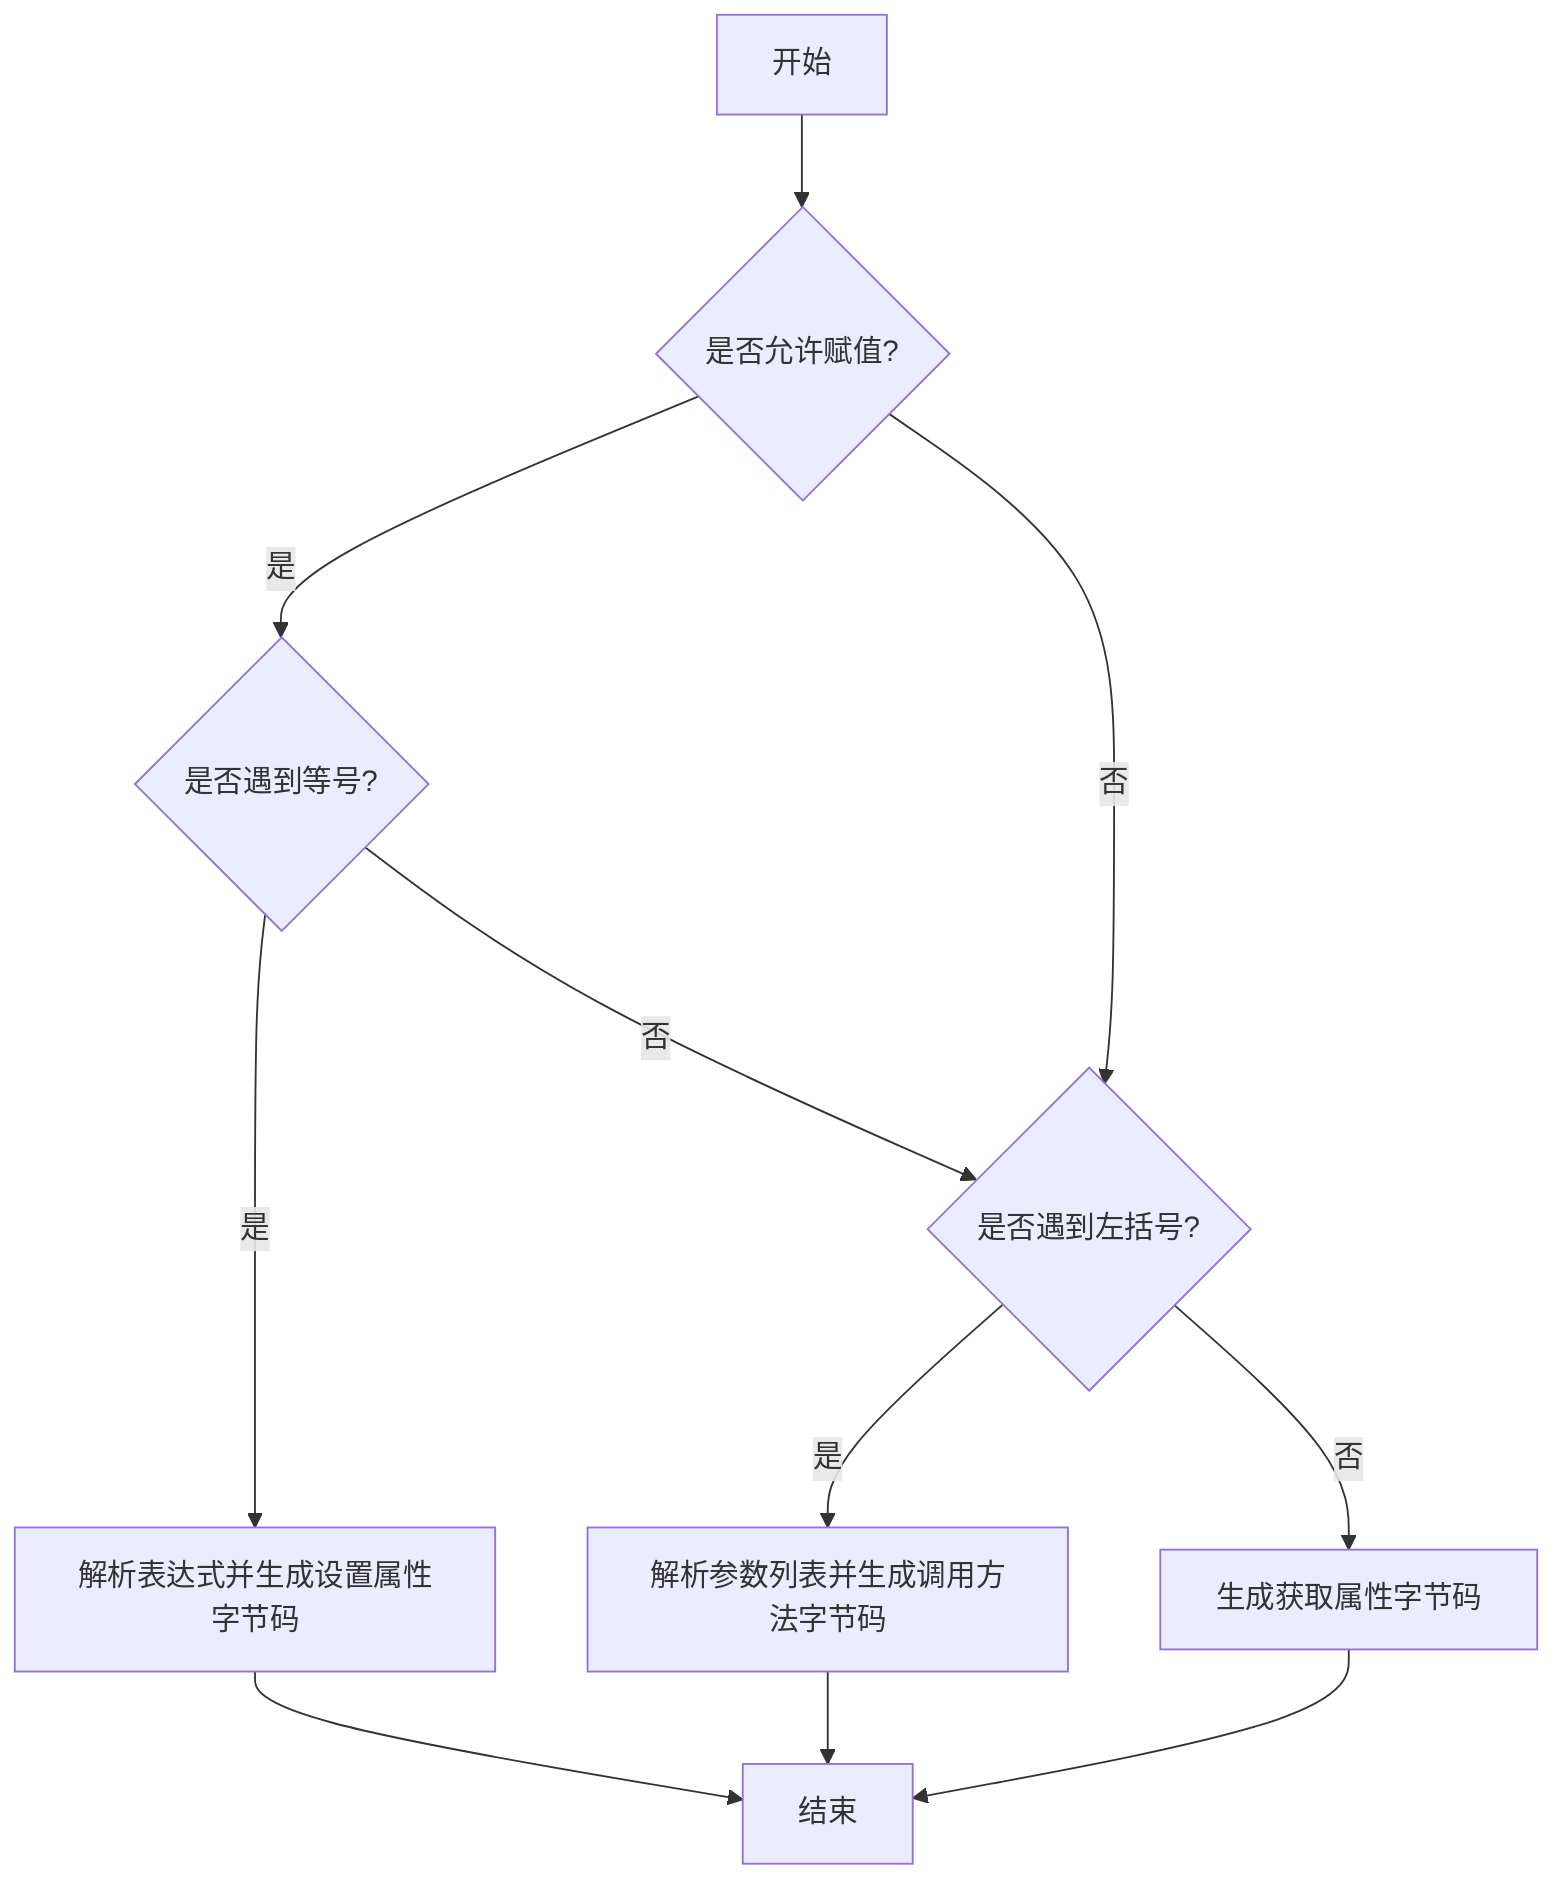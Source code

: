 flowchart TD
    A[开始] --> B{是否允许赋值?}
    B -->|是| C{是否遇到等号?}
    C -->|是| D[解析表达式并生成设置属性字节码]
    C -->|否| E{是否遇到左括号?}
    B -->|否| E
    E -->|是| F[解析参数列表并生成调用方法字节码]
    E -->|否| G[生成获取属性字节码]
    D --> H[结束]
    F --> H
    G --> H